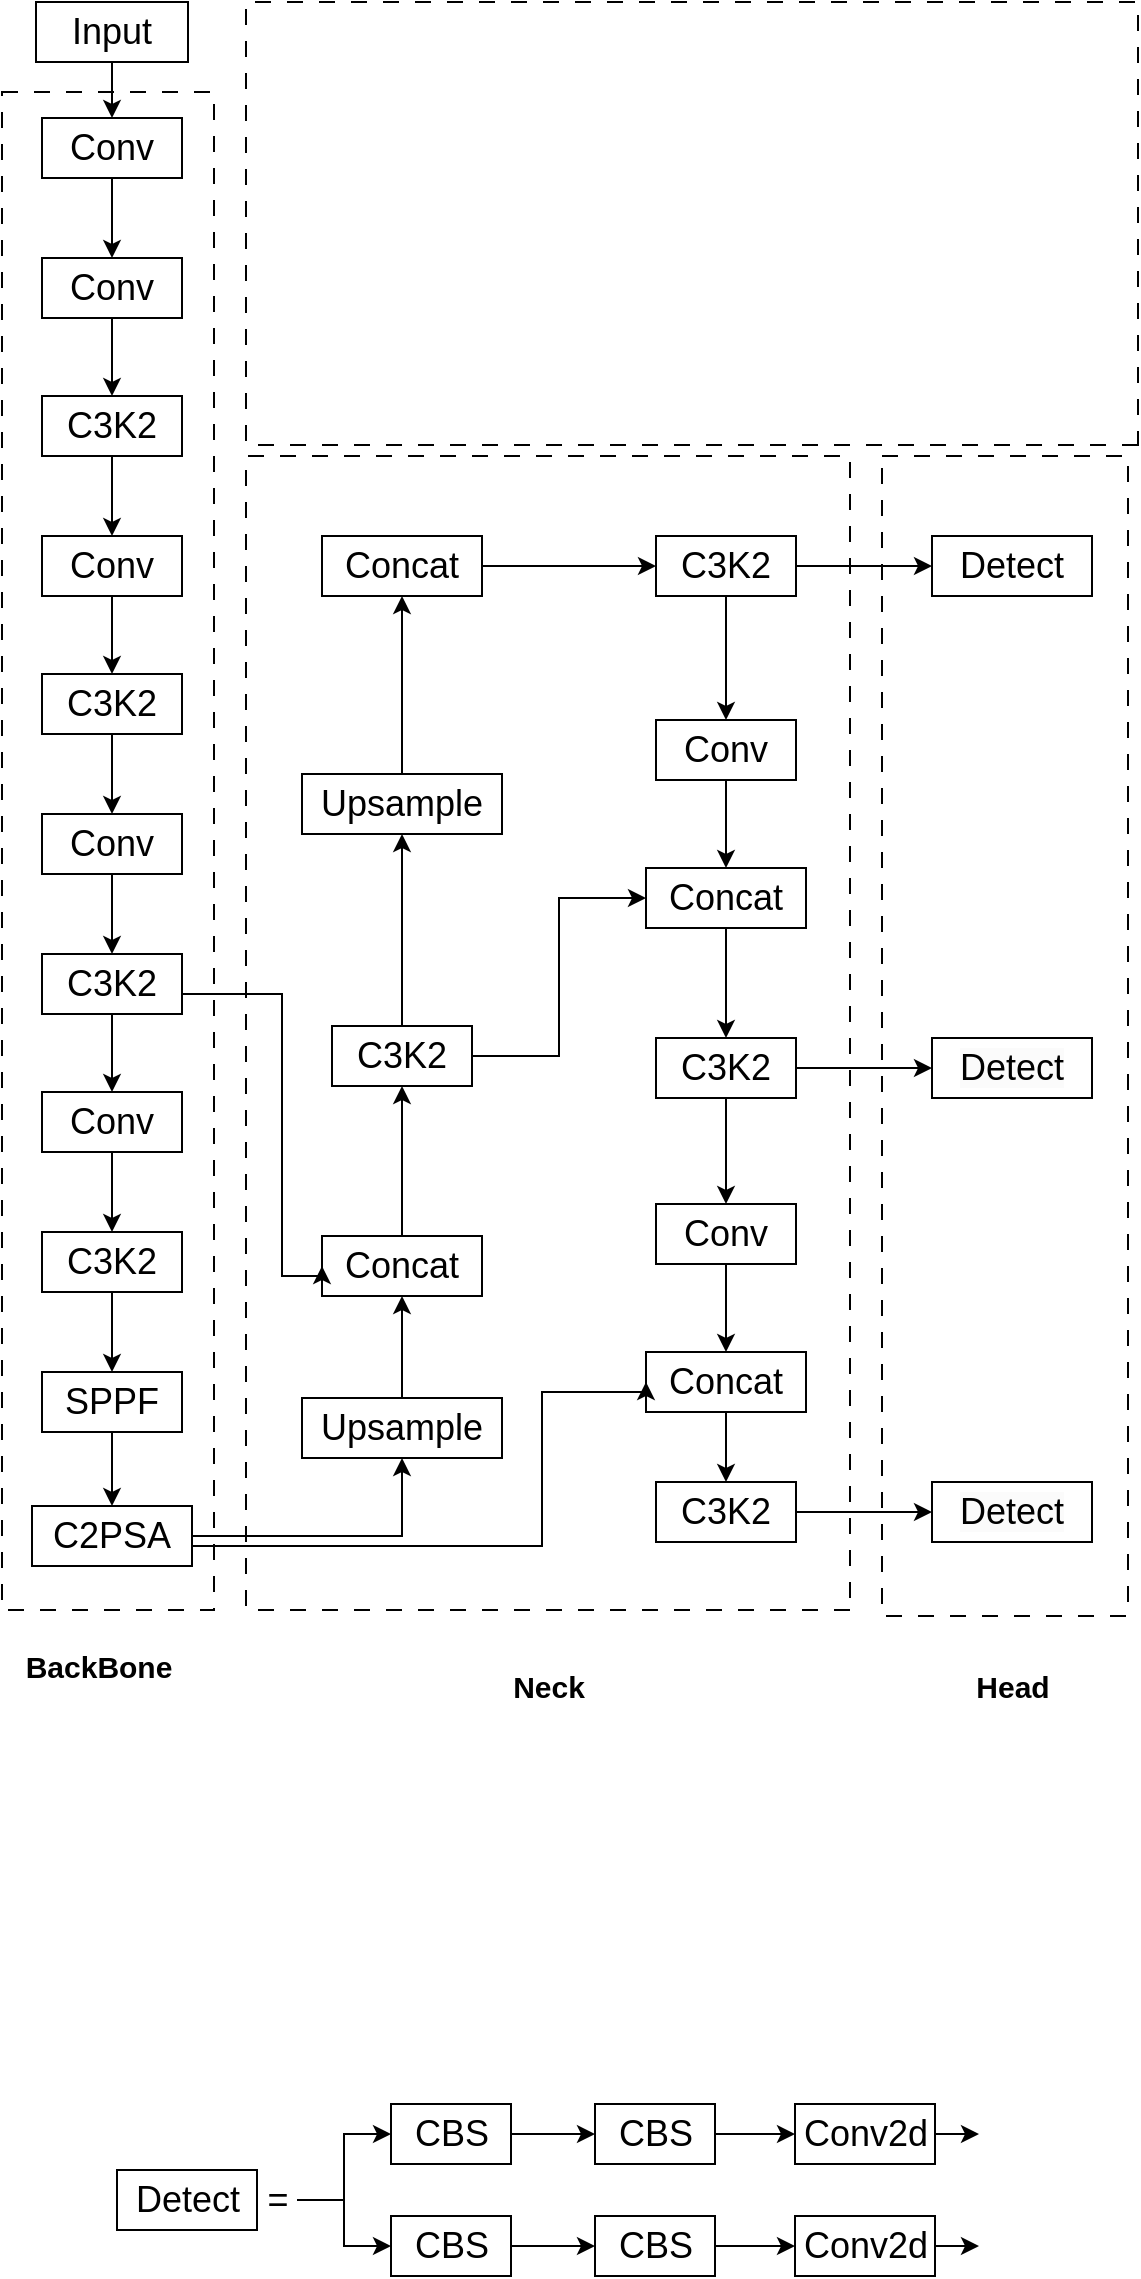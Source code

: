 <mxfile version="26.2.12">
  <diagram name="第 1 页" id="lPCZRCDjE5-AbNdkFInT">
    <mxGraphModel dx="909" dy="887" grid="1" gridSize="10" guides="1" tooltips="1" connect="1" arrows="1" fold="1" page="1" pageScale="1" pageWidth="1169" pageHeight="827" math="0" shadow="0">
      <root>
        <mxCell id="0" />
        <mxCell id="1" parent="0" />
        <mxCell id="6iBz3VEfDVyDtMxZ7u2R-1" style="edgeStyle=orthogonalEdgeStyle;rounded=0;orthogonalLoop=1;jettySize=auto;html=1;fontSize=18;entryX=0.5;entryY=0;entryDx=0;entryDy=0;" edge="1" parent="1" source="6iBz3VEfDVyDtMxZ7u2R-2" target="6iBz3VEfDVyDtMxZ7u2R-11">
          <mxGeometry relative="1" as="geometry" />
        </mxCell>
        <mxCell id="6iBz3VEfDVyDtMxZ7u2R-2" value="Input" style="rounded=0;whiteSpace=wrap;html=1;labelBackgroundColor=none;strokeColor=default;fillColor=none;align=center;fontStyle=0;fontSize=18;direction=east;" vertex="1" parent="1">
          <mxGeometry x="147" y="103" width="76" height="30" as="geometry" />
        </mxCell>
        <mxCell id="6iBz3VEfDVyDtMxZ7u2R-3" style="edgeStyle=orthogonalEdgeStyle;rounded=0;orthogonalLoop=1;jettySize=auto;html=1;fontSize=18;entryX=0;entryY=0.5;entryDx=0;entryDy=0;" edge="1" parent="1" source="6iBz3VEfDVyDtMxZ7u2R-24" target="6iBz3VEfDVyDtMxZ7u2R-37">
          <mxGeometry relative="1" as="geometry">
            <Array as="points">
              <mxPoint x="270" y="599" />
              <mxPoint x="270" y="740" />
            </Array>
          </mxGeometry>
        </mxCell>
        <mxCell id="6iBz3VEfDVyDtMxZ7u2R-4" value="" style="group;strokeColor=default;dashed=1;dashPattern=8 8;fontSize=18;container=0;movable=1;resizable=1;rotatable=1;deletable=1;editable=1;locked=0;connectable=1;direction=east;" vertex="1" connectable="0" parent="1">
          <mxGeometry x="130" y="148" width="106" height="759" as="geometry" />
        </mxCell>
        <mxCell id="6iBz3VEfDVyDtMxZ7u2R-5" value="" style="group;strokeColor=default;dashed=1;dashPattern=8 8;fontSize=18;container=0;direction=east;rotation=-180;" vertex="1" connectable="0" parent="1">
          <mxGeometry x="252" y="330" width="302" height="577" as="geometry" />
        </mxCell>
        <mxCell id="6iBz3VEfDVyDtMxZ7u2R-6" value="" style="group;dashed=1;dashPattern=8 8;strokeColor=default;spacingTop=0;spacingLeft=0;fontSize=18;container=0;movable=1;resizable=1;rotatable=1;deletable=1;editable=1;locked=0;connectable=1;direction=east;" vertex="1" connectable="0" parent="1">
          <mxGeometry x="570" y="330" width="123" height="580" as="geometry" />
        </mxCell>
        <mxCell id="6iBz3VEfDVyDtMxZ7u2R-7" value="Neck" style="text;html=1;align=center;verticalAlign=middle;resizable=0;points=[];autosize=1;strokeColor=none;fillColor=none;labelBackgroundColor=none;fontStyle=1;fontSize=15;" vertex="1" parent="1">
          <mxGeometry x="373" y="930" width="60" height="30" as="geometry" />
        </mxCell>
        <mxCell id="6iBz3VEfDVyDtMxZ7u2R-8" value="Head" style="text;html=1;align=center;verticalAlign=middle;resizable=0;points=[];autosize=1;strokeColor=none;fillColor=none;labelBackgroundColor=none;fontStyle=1;fontSize=15;" vertex="1" parent="1">
          <mxGeometry x="605" y="930" width="60" height="30" as="geometry" />
        </mxCell>
        <mxCell id="6iBz3VEfDVyDtMxZ7u2R-9" value="BackBone" style="text;html=1;align=center;verticalAlign=middle;resizable=0;points=[];autosize=1;strokeColor=none;fillColor=none;labelBackgroundColor=none;fontStyle=1;fontSize=15;" vertex="1" parent="1">
          <mxGeometry x="133" y="920" width="90" height="30" as="geometry" />
        </mxCell>
        <mxCell id="6iBz3VEfDVyDtMxZ7u2R-10" style="edgeStyle=orthogonalEdgeStyle;rounded=0;orthogonalLoop=1;jettySize=auto;html=1;fontSize=18;entryX=0.5;entryY=0;entryDx=0;entryDy=0;" edge="1" parent="1" source="6iBz3VEfDVyDtMxZ7u2R-11" target="6iBz3VEfDVyDtMxZ7u2R-13">
          <mxGeometry relative="1" as="geometry" />
        </mxCell>
        <mxCell id="6iBz3VEfDVyDtMxZ7u2R-11" value="Conv" style="rounded=0;whiteSpace=wrap;html=1;labelBackgroundColor=none;strokeColor=default;fillColor=none;align=center;fontStyle=0;fontSize=18;direction=east;" vertex="1" parent="1">
          <mxGeometry x="150" y="161" width="70.0" height="30" as="geometry" />
        </mxCell>
        <mxCell id="6iBz3VEfDVyDtMxZ7u2R-12" style="edgeStyle=orthogonalEdgeStyle;rounded=0;orthogonalLoop=1;jettySize=auto;html=1;fontSize=18;entryX=0.5;entryY=0;entryDx=0;entryDy=0;" edge="1" parent="1" source="6iBz3VEfDVyDtMxZ7u2R-13" target="6iBz3VEfDVyDtMxZ7u2R-15">
          <mxGeometry relative="1" as="geometry" />
        </mxCell>
        <mxCell id="6iBz3VEfDVyDtMxZ7u2R-13" value="Conv" style="rounded=0;whiteSpace=wrap;html=1;labelBackgroundColor=none;strokeColor=default;fillColor=none;align=center;fontStyle=0;fontSize=18;direction=east;" vertex="1" parent="1">
          <mxGeometry x="150" y="231" width="70.0" height="30" as="geometry" />
        </mxCell>
        <mxCell id="6iBz3VEfDVyDtMxZ7u2R-14" style="edgeStyle=orthogonalEdgeStyle;rounded=0;orthogonalLoop=1;jettySize=auto;html=1;fontSize=18;entryX=0.5;entryY=0;entryDx=0;entryDy=0;" edge="1" parent="1" source="6iBz3VEfDVyDtMxZ7u2R-15" target="6iBz3VEfDVyDtMxZ7u2R-17">
          <mxGeometry relative="1" as="geometry" />
        </mxCell>
        <mxCell id="6iBz3VEfDVyDtMxZ7u2R-15" value="C3K2" style="rounded=0;whiteSpace=wrap;html=1;labelBackgroundColor=none;strokeColor=default;fillColor=none;align=center;fontStyle=0;fontSize=18;direction=east;" vertex="1" parent="1">
          <mxGeometry x="150" y="300" width="70.0" height="30" as="geometry" />
        </mxCell>
        <mxCell id="6iBz3VEfDVyDtMxZ7u2R-16" style="edgeStyle=orthogonalEdgeStyle;rounded=0;orthogonalLoop=1;jettySize=auto;html=1;fontSize=18;entryX=0.5;entryY=0;entryDx=0;entryDy=0;" edge="1" parent="1" source="6iBz3VEfDVyDtMxZ7u2R-17" target="6iBz3VEfDVyDtMxZ7u2R-20">
          <mxGeometry relative="1" as="geometry" />
        </mxCell>
        <mxCell id="6iBz3VEfDVyDtMxZ7u2R-17" value="Conv" style="rounded=0;whiteSpace=wrap;html=1;labelBackgroundColor=none;strokeColor=default;fillColor=none;align=center;fontStyle=0;fontSize=18;direction=east;" vertex="1" parent="1">
          <mxGeometry x="150" y="370" width="70.0" height="30" as="geometry" />
        </mxCell>
        <mxCell id="6iBz3VEfDVyDtMxZ7u2R-18" style="edgeStyle=orthogonalEdgeStyle;rounded=0;orthogonalLoop=1;jettySize=auto;html=1;fontSize=18;entryX=0.5;entryY=0;entryDx=0;entryDy=0;" edge="1" parent="1" source="6iBz3VEfDVyDtMxZ7u2R-20" target="6iBz3VEfDVyDtMxZ7u2R-22">
          <mxGeometry relative="1" as="geometry" />
        </mxCell>
        <mxCell id="6iBz3VEfDVyDtMxZ7u2R-20" value="C3K2" style="rounded=0;whiteSpace=wrap;html=1;labelBackgroundColor=none;strokeColor=default;fillColor=none;align=center;fontStyle=0;fontSize=18;direction=east;" vertex="1" parent="1">
          <mxGeometry x="150" y="439" width="70.0" height="30" as="geometry" />
        </mxCell>
        <mxCell id="6iBz3VEfDVyDtMxZ7u2R-21" style="edgeStyle=orthogonalEdgeStyle;rounded=0;orthogonalLoop=1;jettySize=auto;html=1;fontSize=18;entryX=0.5;entryY=0;entryDx=0;entryDy=0;" edge="1" parent="1" source="6iBz3VEfDVyDtMxZ7u2R-22" target="6iBz3VEfDVyDtMxZ7u2R-24">
          <mxGeometry relative="1" as="geometry" />
        </mxCell>
        <mxCell id="6iBz3VEfDVyDtMxZ7u2R-22" value="Conv" style="rounded=0;whiteSpace=wrap;html=1;labelBackgroundColor=none;strokeColor=default;fillColor=none;align=center;fontStyle=0;fontSize=18;direction=east;" vertex="1" parent="1">
          <mxGeometry x="150" y="509" width="70.0" height="30" as="geometry" />
        </mxCell>
        <mxCell id="6iBz3VEfDVyDtMxZ7u2R-23" style="edgeStyle=orthogonalEdgeStyle;rounded=0;orthogonalLoop=1;jettySize=auto;html=1;fontSize=18;entryX=0.5;entryY=0;entryDx=0;entryDy=0;" edge="1" parent="1" source="6iBz3VEfDVyDtMxZ7u2R-24" target="6iBz3VEfDVyDtMxZ7u2R-26">
          <mxGeometry relative="1" as="geometry" />
        </mxCell>
        <mxCell id="6iBz3VEfDVyDtMxZ7u2R-24" value="C3K2" style="rounded=0;whiteSpace=wrap;html=1;labelBackgroundColor=none;strokeColor=default;fillColor=none;align=center;fontStyle=0;fontSize=18;direction=east;" vertex="1" parent="1">
          <mxGeometry x="150" y="579" width="70.0" height="30" as="geometry" />
        </mxCell>
        <mxCell id="6iBz3VEfDVyDtMxZ7u2R-25" style="edgeStyle=orthogonalEdgeStyle;rounded=0;orthogonalLoop=1;jettySize=auto;html=1;fontSize=18;entryX=0.5;entryY=0;entryDx=0;entryDy=0;" edge="1" parent="1" source="6iBz3VEfDVyDtMxZ7u2R-26" target="6iBz3VEfDVyDtMxZ7u2R-28">
          <mxGeometry relative="1" as="geometry" />
        </mxCell>
        <mxCell id="6iBz3VEfDVyDtMxZ7u2R-26" value="Conv" style="rounded=0;whiteSpace=wrap;html=1;labelBackgroundColor=none;strokeColor=default;fillColor=none;align=center;fontStyle=0;fontSize=18;direction=east;" vertex="1" parent="1">
          <mxGeometry x="150" y="648" width="70.0" height="30" as="geometry" />
        </mxCell>
        <mxCell id="6iBz3VEfDVyDtMxZ7u2R-27" style="edgeStyle=orthogonalEdgeStyle;rounded=0;orthogonalLoop=1;jettySize=auto;html=1;fontSize=18;entryX=0.5;entryY=0;entryDx=0;entryDy=0;" edge="1" parent="1" source="6iBz3VEfDVyDtMxZ7u2R-28" target="6iBz3VEfDVyDtMxZ7u2R-30">
          <mxGeometry relative="1" as="geometry" />
        </mxCell>
        <mxCell id="6iBz3VEfDVyDtMxZ7u2R-28" value="C3K2" style="rounded=0;whiteSpace=wrap;html=1;labelBackgroundColor=none;strokeColor=default;fillColor=none;align=center;fontStyle=0;fontSize=18;direction=east;" vertex="1" parent="1">
          <mxGeometry x="150" y="718" width="70.0" height="30" as="geometry" />
        </mxCell>
        <mxCell id="6iBz3VEfDVyDtMxZ7u2R-29" style="edgeStyle=orthogonalEdgeStyle;rounded=0;orthogonalLoop=1;jettySize=auto;html=1;fontSize=18;entryX=0.5;entryY=0;entryDx=0;entryDy=0;" edge="1" parent="1" source="6iBz3VEfDVyDtMxZ7u2R-30" target="6iBz3VEfDVyDtMxZ7u2R-33">
          <mxGeometry relative="1" as="geometry" />
        </mxCell>
        <mxCell id="6iBz3VEfDVyDtMxZ7u2R-30" value="SPPF" style="rounded=0;whiteSpace=wrap;html=1;labelBackgroundColor=none;strokeColor=default;fillColor=none;align=center;fontStyle=0;fontSize=18;direction=east;" vertex="1" parent="1">
          <mxGeometry x="150" y="788" width="70.0" height="30" as="geometry" />
        </mxCell>
        <mxCell id="6iBz3VEfDVyDtMxZ7u2R-31" style="edgeStyle=orthogonalEdgeStyle;rounded=0;orthogonalLoop=1;jettySize=auto;html=1;entryX=0.5;entryY=1;entryDx=0;entryDy=0;" edge="1" parent="1" source="6iBz3VEfDVyDtMxZ7u2R-33" target="6iBz3VEfDVyDtMxZ7u2R-35">
          <mxGeometry relative="1" as="geometry" />
        </mxCell>
        <mxCell id="6iBz3VEfDVyDtMxZ7u2R-67" style="edgeStyle=orthogonalEdgeStyle;rounded=0;orthogonalLoop=1;jettySize=auto;html=1;entryX=0;entryY=0.5;entryDx=0;entryDy=0;" edge="1" parent="1" source="6iBz3VEfDVyDtMxZ7u2R-33" target="6iBz3VEfDVyDtMxZ7u2R-58">
          <mxGeometry relative="1" as="geometry">
            <Array as="points">
              <mxPoint x="400" y="875" />
              <mxPoint x="400" y="798" />
            </Array>
          </mxGeometry>
        </mxCell>
        <mxCell id="6iBz3VEfDVyDtMxZ7u2R-33" value="C2PSA" style="rounded=0;whiteSpace=wrap;html=1;labelBackgroundColor=none;strokeColor=default;fillColor=none;align=center;fontStyle=0;fontSize=18;direction=east;" vertex="1" parent="1">
          <mxGeometry x="145" y="855" width="80.0" height="30" as="geometry" />
        </mxCell>
        <mxCell id="6iBz3VEfDVyDtMxZ7u2R-34" value="" style="edgeStyle=orthogonalEdgeStyle;rounded=0;orthogonalLoop=1;jettySize=auto;html=1;fontSize=18;" edge="1" parent="1" source="6iBz3VEfDVyDtMxZ7u2R-35" target="6iBz3VEfDVyDtMxZ7u2R-37">
          <mxGeometry relative="1" as="geometry" />
        </mxCell>
        <mxCell id="6iBz3VEfDVyDtMxZ7u2R-35" value="Upsample" style="rounded=0;whiteSpace=wrap;html=1;labelBackgroundColor=none;strokeColor=default;fillColor=none;align=center;fontStyle=0;fontSize=18;direction=east;" vertex="1" parent="1">
          <mxGeometry x="280" y="801" width="100" height="30" as="geometry" />
        </mxCell>
        <mxCell id="6iBz3VEfDVyDtMxZ7u2R-36" value="" style="edgeStyle=orthogonalEdgeStyle;rounded=0;orthogonalLoop=1;jettySize=auto;html=1;fontSize=18;" edge="1" parent="1" source="6iBz3VEfDVyDtMxZ7u2R-37" target="6iBz3VEfDVyDtMxZ7u2R-39">
          <mxGeometry relative="1" as="geometry" />
        </mxCell>
        <mxCell id="6iBz3VEfDVyDtMxZ7u2R-37" value="Concat" style="rounded=0;whiteSpace=wrap;html=1;labelBackgroundColor=none;strokeColor=default;fillColor=none;align=center;fontStyle=0;fontSize=18;direction=east;" vertex="1" parent="1">
          <mxGeometry x="290" y="720" width="80" height="30" as="geometry" />
        </mxCell>
        <mxCell id="6iBz3VEfDVyDtMxZ7u2R-38" value="" style="edgeStyle=orthogonalEdgeStyle;rounded=0;orthogonalLoop=1;jettySize=auto;html=1;fontSize=18;" edge="1" parent="1" source="6iBz3VEfDVyDtMxZ7u2R-39" target="6iBz3VEfDVyDtMxZ7u2R-42">
          <mxGeometry relative="1" as="geometry" />
        </mxCell>
        <mxCell id="6iBz3VEfDVyDtMxZ7u2R-39" value="C3K2" style="rounded=0;whiteSpace=wrap;html=1;labelBackgroundColor=none;strokeColor=default;fillColor=none;align=center;fontStyle=0;fontSize=18;direction=east;" vertex="1" parent="1">
          <mxGeometry x="295" y="615" width="70" height="30" as="geometry" />
        </mxCell>
        <mxCell id="6iBz3VEfDVyDtMxZ7u2R-40" style="edgeStyle=orthogonalEdgeStyle;rounded=0;orthogonalLoop=1;jettySize=auto;html=1;fontSize=18;entryX=0.5;entryY=1;entryDx=0;entryDy=0;" edge="1" parent="1" source="6iBz3VEfDVyDtMxZ7u2R-42" target="6iBz3VEfDVyDtMxZ7u2R-44">
          <mxGeometry relative="1" as="geometry" />
        </mxCell>
        <mxCell id="6iBz3VEfDVyDtMxZ7u2R-41" style="edgeStyle=orthogonalEdgeStyle;rounded=0;orthogonalLoop=1;jettySize=auto;html=1;entryX=0;entryY=0.5;entryDx=0;entryDy=0;exitX=1;exitY=0.5;exitDx=0;exitDy=0;fontSize=18;" edge="1" parent="1" source="6iBz3VEfDVyDtMxZ7u2R-39" target="6iBz3VEfDVyDtMxZ7u2R-51">
          <mxGeometry relative="1" as="geometry" />
        </mxCell>
        <mxCell id="6iBz3VEfDVyDtMxZ7u2R-42" value="Upsample" style="rounded=0;whiteSpace=wrap;html=1;labelBackgroundColor=none;strokeColor=default;fillColor=none;align=center;fontStyle=0;fontSize=18;direction=east;" vertex="1" parent="1">
          <mxGeometry x="280" y="489" width="100" height="30" as="geometry" />
        </mxCell>
        <mxCell id="6iBz3VEfDVyDtMxZ7u2R-43" style="edgeStyle=orthogonalEdgeStyle;rounded=0;orthogonalLoop=1;jettySize=auto;html=1;fontSize=18;entryX=0;entryY=0.5;entryDx=0;entryDy=0;" edge="1" parent="1" source="6iBz3VEfDVyDtMxZ7u2R-44" target="6iBz3VEfDVyDtMxZ7u2R-47">
          <mxGeometry relative="1" as="geometry" />
        </mxCell>
        <mxCell id="6iBz3VEfDVyDtMxZ7u2R-44" value="Concat" style="rounded=0;whiteSpace=wrap;html=1;labelBackgroundColor=none;strokeColor=default;fillColor=none;align=center;fontStyle=0;fontSize=18;direction=east;" vertex="1" parent="1">
          <mxGeometry x="290" y="370" width="80" height="30" as="geometry" />
        </mxCell>
        <mxCell id="6iBz3VEfDVyDtMxZ7u2R-45" style="edgeStyle=orthogonalEdgeStyle;rounded=0;orthogonalLoop=1;jettySize=auto;html=1;fontSize=18;entryX=0.5;entryY=0;entryDx=0;entryDy=0;" edge="1" parent="1" source="6iBz3VEfDVyDtMxZ7u2R-47" target="6iBz3VEfDVyDtMxZ7u2R-49">
          <mxGeometry relative="1" as="geometry" />
        </mxCell>
        <mxCell id="6iBz3VEfDVyDtMxZ7u2R-46" value="" style="edgeStyle=orthogonalEdgeStyle;rounded=0;orthogonalLoop=1;jettySize=auto;html=1;" edge="1" parent="1" source="6iBz3VEfDVyDtMxZ7u2R-47" target="6iBz3VEfDVyDtMxZ7u2R-61">
          <mxGeometry relative="1" as="geometry" />
        </mxCell>
        <mxCell id="6iBz3VEfDVyDtMxZ7u2R-47" value="C3K2" style="rounded=0;whiteSpace=wrap;html=1;labelBackgroundColor=none;strokeColor=default;fillColor=none;align=center;fontStyle=0;fontSize=18;direction=east;" vertex="1" parent="1">
          <mxGeometry x="457" y="370" width="70" height="30" as="geometry" />
        </mxCell>
        <mxCell id="6iBz3VEfDVyDtMxZ7u2R-66" style="edgeStyle=orthogonalEdgeStyle;rounded=0;orthogonalLoop=1;jettySize=auto;html=1;entryX=0.5;entryY=0;entryDx=0;entryDy=0;" edge="1" parent="1" source="6iBz3VEfDVyDtMxZ7u2R-49" target="6iBz3VEfDVyDtMxZ7u2R-51">
          <mxGeometry relative="1" as="geometry" />
        </mxCell>
        <mxCell id="6iBz3VEfDVyDtMxZ7u2R-49" value="Conv" style="rounded=0;whiteSpace=wrap;html=1;labelBackgroundColor=none;strokeColor=default;fillColor=none;align=center;fontStyle=0;fontSize=18;direction=east;" vertex="1" parent="1">
          <mxGeometry x="457" y="462" width="70" height="30" as="geometry" />
        </mxCell>
        <mxCell id="6iBz3VEfDVyDtMxZ7u2R-50" style="edgeStyle=orthogonalEdgeStyle;rounded=0;orthogonalLoop=1;jettySize=auto;html=1;fontSize=18;entryX=0.5;entryY=0;entryDx=0;entryDy=0;" edge="1" parent="1" source="6iBz3VEfDVyDtMxZ7u2R-51" target="6iBz3VEfDVyDtMxZ7u2R-54">
          <mxGeometry relative="1" as="geometry">
            <mxPoint x="492" y="501" as="targetPoint" />
          </mxGeometry>
        </mxCell>
        <mxCell id="6iBz3VEfDVyDtMxZ7u2R-51" value="Concat" style="rounded=0;whiteSpace=wrap;html=1;labelBackgroundColor=none;strokeColor=default;fillColor=none;align=center;fontStyle=0;fontSize=18;direction=east;" vertex="1" parent="1">
          <mxGeometry x="452" y="536" width="80" height="30" as="geometry" />
        </mxCell>
        <mxCell id="6iBz3VEfDVyDtMxZ7u2R-52" style="edgeStyle=orthogonalEdgeStyle;rounded=0;orthogonalLoop=1;jettySize=auto;html=1;fontSize=18;entryX=0.5;entryY=0;entryDx=0;entryDy=0;" edge="1" parent="1" source="6iBz3VEfDVyDtMxZ7u2R-54" target="6iBz3VEfDVyDtMxZ7u2R-56">
          <mxGeometry relative="1" as="geometry" />
        </mxCell>
        <mxCell id="6iBz3VEfDVyDtMxZ7u2R-53" value="" style="edgeStyle=orthogonalEdgeStyle;rounded=0;orthogonalLoop=1;jettySize=auto;html=1;" edge="1" parent="1" source="6iBz3VEfDVyDtMxZ7u2R-54" target="6iBz3VEfDVyDtMxZ7u2R-62">
          <mxGeometry relative="1" as="geometry" />
        </mxCell>
        <mxCell id="6iBz3VEfDVyDtMxZ7u2R-54" value="C3K2" style="rounded=0;whiteSpace=wrap;html=1;labelBackgroundColor=none;strokeColor=default;fillColor=none;align=center;fontStyle=0;fontSize=18;direction=east;" vertex="1" parent="1">
          <mxGeometry x="457" y="621" width="70" height="30" as="geometry" />
        </mxCell>
        <mxCell id="6iBz3VEfDVyDtMxZ7u2R-55" style="edgeStyle=orthogonalEdgeStyle;rounded=0;orthogonalLoop=1;jettySize=auto;html=1;fontSize=18;entryX=0.5;entryY=0;entryDx=0;entryDy=0;" edge="1" parent="1" source="6iBz3VEfDVyDtMxZ7u2R-56" target="6iBz3VEfDVyDtMxZ7u2R-58">
          <mxGeometry relative="1" as="geometry" />
        </mxCell>
        <mxCell id="6iBz3VEfDVyDtMxZ7u2R-56" value="Conv" style="rounded=0;whiteSpace=wrap;html=1;labelBackgroundColor=none;strokeColor=default;fillColor=none;align=center;fontStyle=0;fontSize=18;direction=east;" vertex="1" parent="1">
          <mxGeometry x="457" y="704" width="70" height="30" as="geometry" />
        </mxCell>
        <mxCell id="6iBz3VEfDVyDtMxZ7u2R-57" value="" style="edgeStyle=orthogonalEdgeStyle;rounded=0;orthogonalLoop=1;jettySize=auto;html=1;fontSize=18;" edge="1" parent="1" source="6iBz3VEfDVyDtMxZ7u2R-58" target="6iBz3VEfDVyDtMxZ7u2R-60">
          <mxGeometry relative="1" as="geometry" />
        </mxCell>
        <mxCell id="6iBz3VEfDVyDtMxZ7u2R-58" value="Concat" style="rounded=0;whiteSpace=wrap;html=1;labelBackgroundColor=none;strokeColor=default;fillColor=none;align=center;fontStyle=0;fontSize=18;direction=east;" vertex="1" parent="1">
          <mxGeometry x="452" y="778" width="80" height="30" as="geometry" />
        </mxCell>
        <mxCell id="6iBz3VEfDVyDtMxZ7u2R-59" value="" style="edgeStyle=orthogonalEdgeStyle;rounded=0;orthogonalLoop=1;jettySize=auto;html=1;" edge="1" parent="1" source="6iBz3VEfDVyDtMxZ7u2R-60" target="6iBz3VEfDVyDtMxZ7u2R-63">
          <mxGeometry relative="1" as="geometry" />
        </mxCell>
        <mxCell id="6iBz3VEfDVyDtMxZ7u2R-60" value="C3K2" style="rounded=0;whiteSpace=wrap;html=1;labelBackgroundColor=none;strokeColor=default;fillColor=none;align=center;fontStyle=0;fontSize=18;direction=east;" vertex="1" parent="1">
          <mxGeometry x="457" y="843" width="70" height="30" as="geometry" />
        </mxCell>
        <mxCell id="6iBz3VEfDVyDtMxZ7u2R-61" value="Detect" style="rounded=0;whiteSpace=wrap;html=1;labelBackgroundColor=none;strokeColor=default;fillColor=none;align=center;fontStyle=0;fontSize=18;movable=1;resizable=1;rotatable=1;deletable=1;editable=1;locked=0;connectable=1;direction=east;" vertex="1" parent="1">
          <mxGeometry x="595" y="370" width="80" height="30" as="geometry" />
        </mxCell>
        <mxCell id="6iBz3VEfDVyDtMxZ7u2R-62" value="&lt;span style=&quot;color: rgb(0, 0, 0); font-family: Helvetica; font-style: normal; font-variant-ligatures: normal; font-variant-caps: normal; font-weight: 400; letter-spacing: normal; orphans: 2; text-align: center; text-indent: 0px; text-transform: none; widows: 2; word-spacing: 0px; -webkit-text-stroke-width: 0px; white-space: normal; background-color: rgb(251, 251, 251); text-decoration-thickness: initial; text-decoration-style: initial; text-decoration-color: initial; float: none; display: inline !important;&quot;&gt;Detect&lt;/span&gt;" style="rounded=0;whiteSpace=wrap;html=1;labelBackgroundColor=none;strokeColor=default;fillColor=none;align=center;fontStyle=0;fontSize=18;movable=1;resizable=1;rotatable=1;deletable=1;editable=1;locked=0;connectable=1;direction=east;" vertex="1" parent="1">
          <mxGeometry x="595" y="621" width="80" height="30" as="geometry" />
        </mxCell>
        <mxCell id="6iBz3VEfDVyDtMxZ7u2R-63" value="&lt;span style=&quot;color: rgb(0, 0, 0); font-family: Helvetica; font-style: normal; font-variant-ligatures: normal; font-variant-caps: normal; font-weight: 400; letter-spacing: normal; orphans: 2; text-align: center; text-indent: 0px; text-transform: none; widows: 2; word-spacing: 0px; -webkit-text-stroke-width: 0px; white-space: normal; background-color: rgb(251, 251, 251); text-decoration-thickness: initial; text-decoration-style: initial; text-decoration-color: initial; float: none; display: inline !important;&quot;&gt;Detect&lt;/span&gt;" style="rounded=0;whiteSpace=wrap;html=1;labelBackgroundColor=none;strokeColor=default;fillColor=none;align=center;fontStyle=0;fontSize=18;movable=1;resizable=1;rotatable=1;deletable=1;editable=1;locked=0;connectable=1;direction=east;" vertex="1" parent="1">
          <mxGeometry x="595" y="843" width="80" height="30" as="geometry" />
        </mxCell>
        <mxCell id="6iBz3VEfDVyDtMxZ7u2R-68" value="" style="group;strokeColor=default;dashed=1;dashPattern=8 8;fontSize=18;container=0;direction=east;rotation=-180;" vertex="1" connectable="0" parent="1">
          <mxGeometry x="252" y="103" width="446" height="221.5" as="geometry" />
        </mxCell>
        <mxCell id="6iBz3VEfDVyDtMxZ7u2R-112" value="" style="group" vertex="1" connectable="0" parent="1">
          <mxGeometry x="187.5" y="1154" width="431" height="86" as="geometry" />
        </mxCell>
        <mxCell id="6iBz3VEfDVyDtMxZ7u2R-69" value="Detect" style="rounded=0;whiteSpace=wrap;html=1;labelBackgroundColor=none;strokeColor=default;fillColor=none;align=center;fontStyle=0;fontSize=18;movable=1;resizable=1;rotatable=1;deletable=1;editable=1;locked=0;connectable=1;direction=east;" vertex="1" parent="6iBz3VEfDVyDtMxZ7u2R-112">
          <mxGeometry y="33" width="70" height="30" as="geometry" />
        </mxCell>
        <mxCell id="6iBz3VEfDVyDtMxZ7u2R-73" value="" style="edgeStyle=orthogonalEdgeStyle;rounded=0;orthogonalLoop=1;jettySize=auto;html=1;" edge="1" parent="6iBz3VEfDVyDtMxZ7u2R-112" source="6iBz3VEfDVyDtMxZ7u2R-70" target="6iBz3VEfDVyDtMxZ7u2R-71">
          <mxGeometry relative="1" as="geometry" />
        </mxCell>
        <mxCell id="6iBz3VEfDVyDtMxZ7u2R-70" value="CBS" style="rounded=0;whiteSpace=wrap;html=1;labelBackgroundColor=none;strokeColor=default;fillColor=none;align=center;fontStyle=0;fontSize=18;direction=east;" vertex="1" parent="6iBz3VEfDVyDtMxZ7u2R-112">
          <mxGeometry x="137" width="60" height="30" as="geometry" />
        </mxCell>
        <mxCell id="6iBz3VEfDVyDtMxZ7u2R-74" value="" style="edgeStyle=orthogonalEdgeStyle;rounded=0;orthogonalLoop=1;jettySize=auto;html=1;" edge="1" parent="6iBz3VEfDVyDtMxZ7u2R-112" source="6iBz3VEfDVyDtMxZ7u2R-71" target="6iBz3VEfDVyDtMxZ7u2R-72">
          <mxGeometry relative="1" as="geometry" />
        </mxCell>
        <mxCell id="6iBz3VEfDVyDtMxZ7u2R-71" value="CBS" style="rounded=0;whiteSpace=wrap;html=1;labelBackgroundColor=none;strokeColor=default;fillColor=none;align=center;fontStyle=0;fontSize=18;direction=east;" vertex="1" parent="6iBz3VEfDVyDtMxZ7u2R-112">
          <mxGeometry x="239" width="60" height="30" as="geometry" />
        </mxCell>
        <mxCell id="6iBz3VEfDVyDtMxZ7u2R-110" style="edgeStyle=orthogonalEdgeStyle;rounded=0;orthogonalLoop=1;jettySize=auto;html=1;" edge="1" parent="6iBz3VEfDVyDtMxZ7u2R-112" source="6iBz3VEfDVyDtMxZ7u2R-72">
          <mxGeometry relative="1" as="geometry">
            <mxPoint x="431" y="15" as="targetPoint" />
          </mxGeometry>
        </mxCell>
        <mxCell id="6iBz3VEfDVyDtMxZ7u2R-72" value="Conv2d" style="rounded=0;whiteSpace=wrap;html=1;labelBackgroundColor=none;strokeColor=default;fillColor=none;align=center;fontStyle=0;fontSize=18;direction=east;" vertex="1" parent="6iBz3VEfDVyDtMxZ7u2R-112">
          <mxGeometry x="339" width="70" height="30" as="geometry" />
        </mxCell>
        <mxCell id="6iBz3VEfDVyDtMxZ7u2R-77" value="" style="edgeStyle=orthogonalEdgeStyle;rounded=0;orthogonalLoop=1;jettySize=auto;html=1;" edge="1" parent="6iBz3VEfDVyDtMxZ7u2R-112" source="6iBz3VEfDVyDtMxZ7u2R-78" target="6iBz3VEfDVyDtMxZ7u2R-80">
          <mxGeometry relative="1" as="geometry" />
        </mxCell>
        <mxCell id="6iBz3VEfDVyDtMxZ7u2R-78" value="CBS" style="rounded=0;whiteSpace=wrap;html=1;labelBackgroundColor=none;strokeColor=default;fillColor=none;align=center;fontStyle=0;fontSize=18;direction=east;" vertex="1" parent="6iBz3VEfDVyDtMxZ7u2R-112">
          <mxGeometry x="137" y="56" width="60" height="30" as="geometry" />
        </mxCell>
        <mxCell id="6iBz3VEfDVyDtMxZ7u2R-79" value="" style="edgeStyle=orthogonalEdgeStyle;rounded=0;orthogonalLoop=1;jettySize=auto;html=1;" edge="1" parent="6iBz3VEfDVyDtMxZ7u2R-112" source="6iBz3VEfDVyDtMxZ7u2R-80" target="6iBz3VEfDVyDtMxZ7u2R-82">
          <mxGeometry relative="1" as="geometry" />
        </mxCell>
        <mxCell id="6iBz3VEfDVyDtMxZ7u2R-80" value="CBS" style="rounded=0;whiteSpace=wrap;html=1;labelBackgroundColor=none;strokeColor=default;fillColor=none;align=center;fontStyle=0;fontSize=18;direction=east;" vertex="1" parent="6iBz3VEfDVyDtMxZ7u2R-112">
          <mxGeometry x="239" y="56" width="60" height="30" as="geometry" />
        </mxCell>
        <mxCell id="6iBz3VEfDVyDtMxZ7u2R-111" style="edgeStyle=orthogonalEdgeStyle;rounded=0;orthogonalLoop=1;jettySize=auto;html=1;" edge="1" parent="6iBz3VEfDVyDtMxZ7u2R-112" source="6iBz3VEfDVyDtMxZ7u2R-82">
          <mxGeometry relative="1" as="geometry">
            <mxPoint x="431" y="71" as="targetPoint" />
          </mxGeometry>
        </mxCell>
        <mxCell id="6iBz3VEfDVyDtMxZ7u2R-82" value="Conv2d" style="rounded=0;whiteSpace=wrap;html=1;labelBackgroundColor=none;strokeColor=default;fillColor=none;align=center;fontStyle=0;fontSize=18;direction=east;" vertex="1" parent="6iBz3VEfDVyDtMxZ7u2R-112">
          <mxGeometry x="339" y="56" width="70" height="30" as="geometry" />
        </mxCell>
        <mxCell id="6iBz3VEfDVyDtMxZ7u2R-91" style="edgeStyle=orthogonalEdgeStyle;rounded=0;orthogonalLoop=1;jettySize=auto;html=1;entryX=0;entryY=0.5;entryDx=0;entryDy=0;" edge="1" parent="6iBz3VEfDVyDtMxZ7u2R-112" source="6iBz3VEfDVyDtMxZ7u2R-90" target="6iBz3VEfDVyDtMxZ7u2R-70">
          <mxGeometry relative="1" as="geometry" />
        </mxCell>
        <mxCell id="6iBz3VEfDVyDtMxZ7u2R-92" style="edgeStyle=orthogonalEdgeStyle;rounded=0;orthogonalLoop=1;jettySize=auto;html=1;entryX=0;entryY=0.5;entryDx=0;entryDy=0;" edge="1" parent="6iBz3VEfDVyDtMxZ7u2R-112" source="6iBz3VEfDVyDtMxZ7u2R-90" target="6iBz3VEfDVyDtMxZ7u2R-78">
          <mxGeometry relative="1" as="geometry" />
        </mxCell>
        <mxCell id="6iBz3VEfDVyDtMxZ7u2R-90" value="=" style="rounded=0;whiteSpace=wrap;html=1;labelBackgroundColor=none;strokeColor=none;fillColor=none;align=center;fontStyle=0;fontSize=18;movable=1;resizable=1;rotatable=1;deletable=1;editable=1;locked=0;connectable=1;direction=east;aspect=fixed;" vertex="1" parent="6iBz3VEfDVyDtMxZ7u2R-112">
          <mxGeometry x="70" y="38" width="20" height="20" as="geometry" />
        </mxCell>
      </root>
    </mxGraphModel>
  </diagram>
</mxfile>

